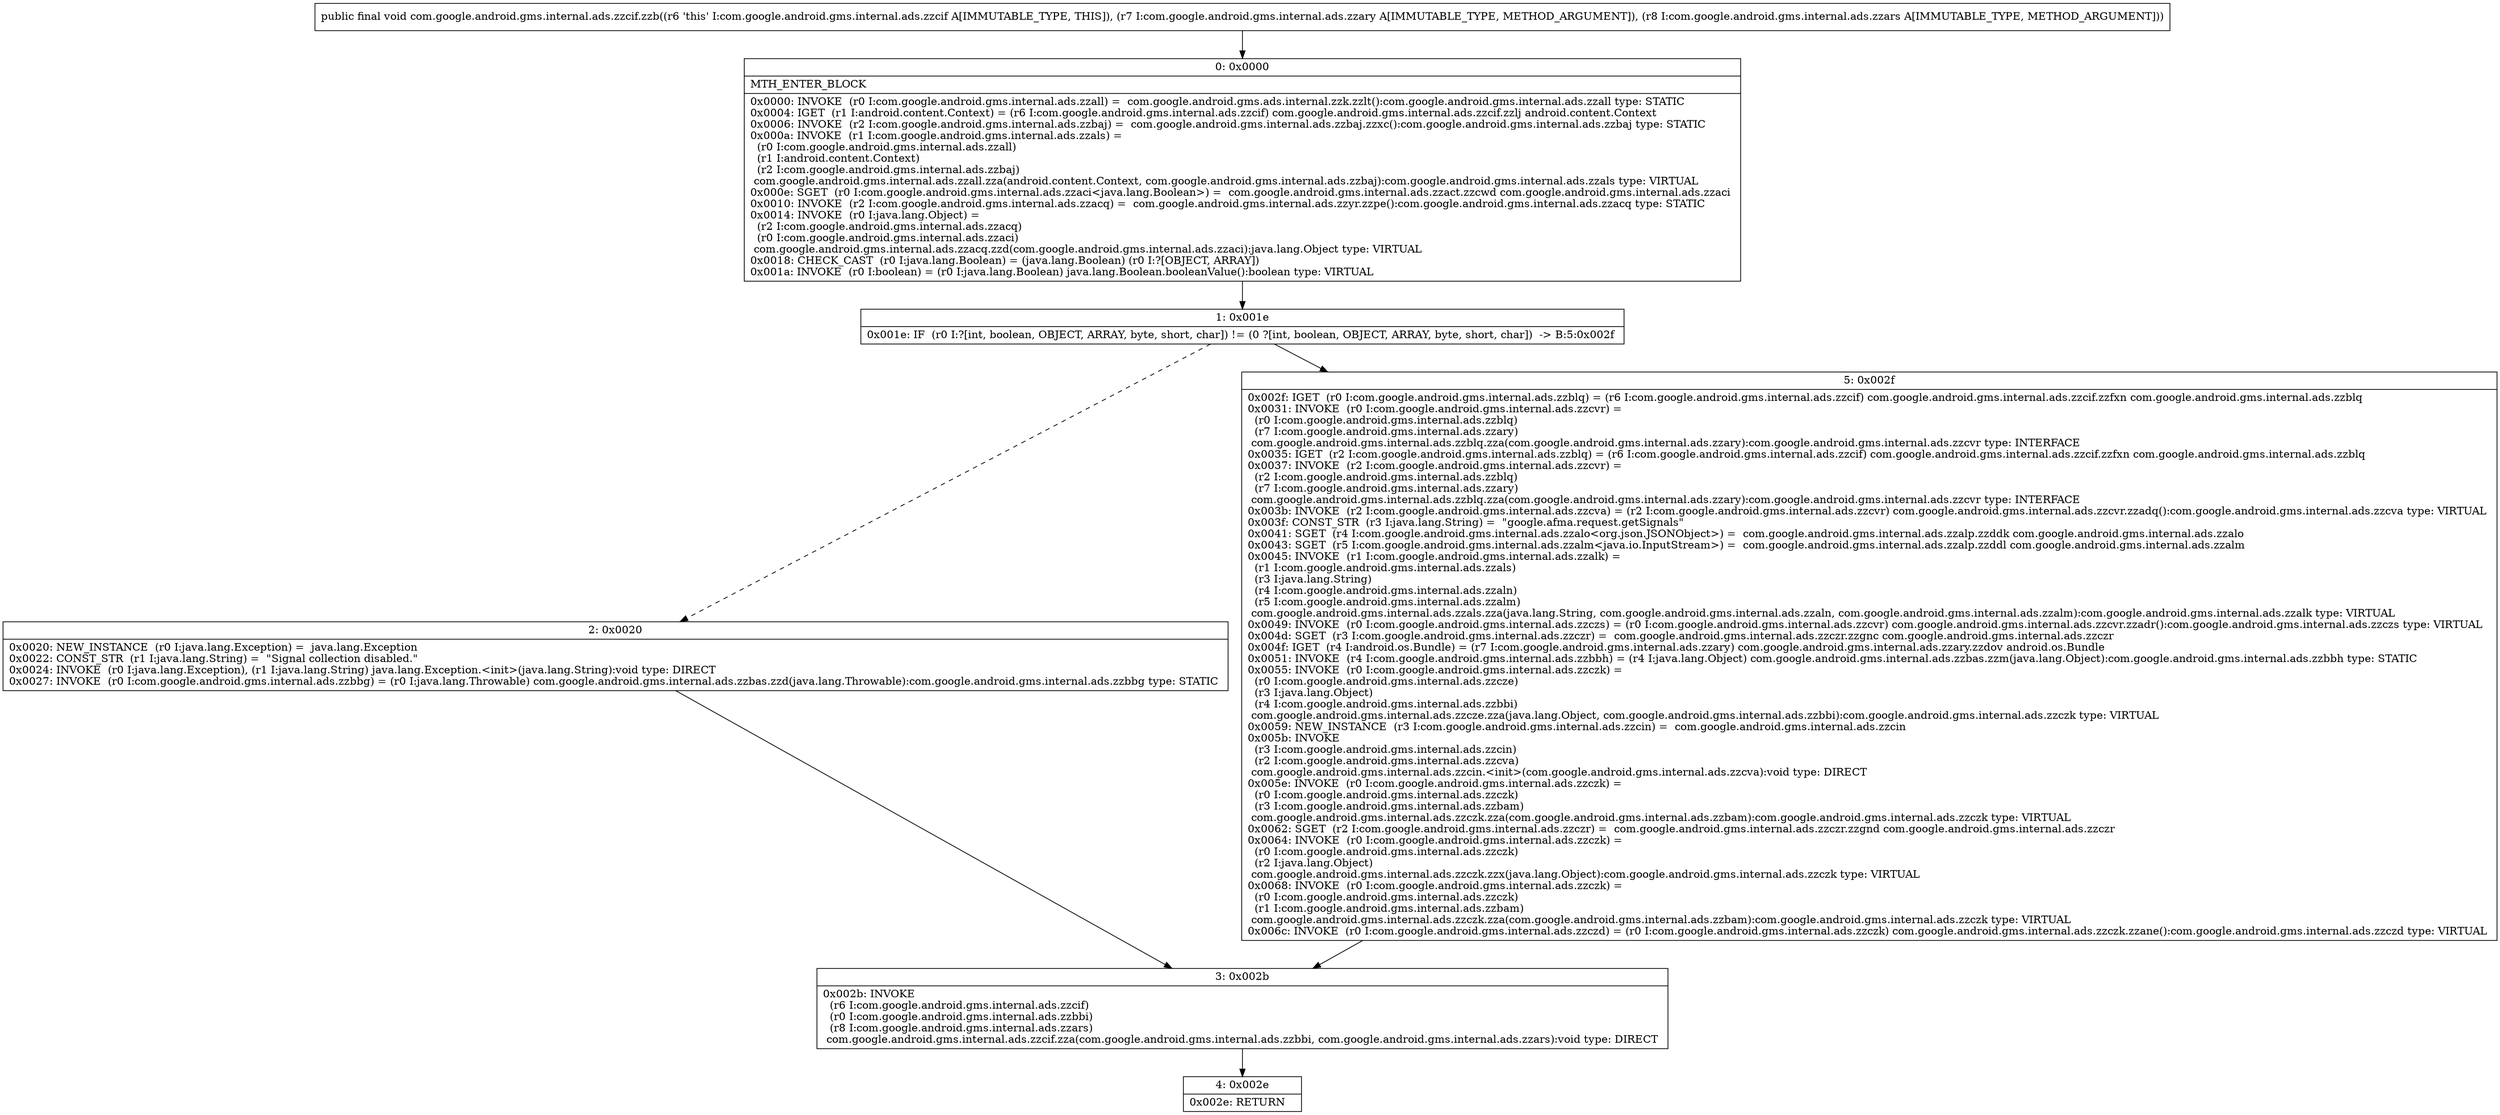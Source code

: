 digraph "CFG forcom.google.android.gms.internal.ads.zzcif.zzb(Lcom\/google\/android\/gms\/internal\/ads\/zzary;Lcom\/google\/android\/gms\/internal\/ads\/zzars;)V" {
Node_0 [shape=record,label="{0\:\ 0x0000|MTH_ENTER_BLOCK\l|0x0000: INVOKE  (r0 I:com.google.android.gms.internal.ads.zzall) =  com.google.android.gms.ads.internal.zzk.zzlt():com.google.android.gms.internal.ads.zzall type: STATIC \l0x0004: IGET  (r1 I:android.content.Context) = (r6 I:com.google.android.gms.internal.ads.zzcif) com.google.android.gms.internal.ads.zzcif.zzlj android.content.Context \l0x0006: INVOKE  (r2 I:com.google.android.gms.internal.ads.zzbaj) =  com.google.android.gms.internal.ads.zzbaj.zzxc():com.google.android.gms.internal.ads.zzbaj type: STATIC \l0x000a: INVOKE  (r1 I:com.google.android.gms.internal.ads.zzals) = \l  (r0 I:com.google.android.gms.internal.ads.zzall)\l  (r1 I:android.content.Context)\l  (r2 I:com.google.android.gms.internal.ads.zzbaj)\l com.google.android.gms.internal.ads.zzall.zza(android.content.Context, com.google.android.gms.internal.ads.zzbaj):com.google.android.gms.internal.ads.zzals type: VIRTUAL \l0x000e: SGET  (r0 I:com.google.android.gms.internal.ads.zzaci\<java.lang.Boolean\>) =  com.google.android.gms.internal.ads.zzact.zzcwd com.google.android.gms.internal.ads.zzaci \l0x0010: INVOKE  (r2 I:com.google.android.gms.internal.ads.zzacq) =  com.google.android.gms.internal.ads.zzyr.zzpe():com.google.android.gms.internal.ads.zzacq type: STATIC \l0x0014: INVOKE  (r0 I:java.lang.Object) = \l  (r2 I:com.google.android.gms.internal.ads.zzacq)\l  (r0 I:com.google.android.gms.internal.ads.zzaci)\l com.google.android.gms.internal.ads.zzacq.zzd(com.google.android.gms.internal.ads.zzaci):java.lang.Object type: VIRTUAL \l0x0018: CHECK_CAST  (r0 I:java.lang.Boolean) = (java.lang.Boolean) (r0 I:?[OBJECT, ARRAY]) \l0x001a: INVOKE  (r0 I:boolean) = (r0 I:java.lang.Boolean) java.lang.Boolean.booleanValue():boolean type: VIRTUAL \l}"];
Node_1 [shape=record,label="{1\:\ 0x001e|0x001e: IF  (r0 I:?[int, boolean, OBJECT, ARRAY, byte, short, char]) != (0 ?[int, boolean, OBJECT, ARRAY, byte, short, char])  \-\> B:5:0x002f \l}"];
Node_2 [shape=record,label="{2\:\ 0x0020|0x0020: NEW_INSTANCE  (r0 I:java.lang.Exception) =  java.lang.Exception \l0x0022: CONST_STR  (r1 I:java.lang.String) =  \"Signal collection disabled.\" \l0x0024: INVOKE  (r0 I:java.lang.Exception), (r1 I:java.lang.String) java.lang.Exception.\<init\>(java.lang.String):void type: DIRECT \l0x0027: INVOKE  (r0 I:com.google.android.gms.internal.ads.zzbbg) = (r0 I:java.lang.Throwable) com.google.android.gms.internal.ads.zzbas.zzd(java.lang.Throwable):com.google.android.gms.internal.ads.zzbbg type: STATIC \l}"];
Node_3 [shape=record,label="{3\:\ 0x002b|0x002b: INVOKE  \l  (r6 I:com.google.android.gms.internal.ads.zzcif)\l  (r0 I:com.google.android.gms.internal.ads.zzbbi)\l  (r8 I:com.google.android.gms.internal.ads.zzars)\l com.google.android.gms.internal.ads.zzcif.zza(com.google.android.gms.internal.ads.zzbbi, com.google.android.gms.internal.ads.zzars):void type: DIRECT \l}"];
Node_4 [shape=record,label="{4\:\ 0x002e|0x002e: RETURN   \l}"];
Node_5 [shape=record,label="{5\:\ 0x002f|0x002f: IGET  (r0 I:com.google.android.gms.internal.ads.zzblq) = (r6 I:com.google.android.gms.internal.ads.zzcif) com.google.android.gms.internal.ads.zzcif.zzfxn com.google.android.gms.internal.ads.zzblq \l0x0031: INVOKE  (r0 I:com.google.android.gms.internal.ads.zzcvr) = \l  (r0 I:com.google.android.gms.internal.ads.zzblq)\l  (r7 I:com.google.android.gms.internal.ads.zzary)\l com.google.android.gms.internal.ads.zzblq.zza(com.google.android.gms.internal.ads.zzary):com.google.android.gms.internal.ads.zzcvr type: INTERFACE \l0x0035: IGET  (r2 I:com.google.android.gms.internal.ads.zzblq) = (r6 I:com.google.android.gms.internal.ads.zzcif) com.google.android.gms.internal.ads.zzcif.zzfxn com.google.android.gms.internal.ads.zzblq \l0x0037: INVOKE  (r2 I:com.google.android.gms.internal.ads.zzcvr) = \l  (r2 I:com.google.android.gms.internal.ads.zzblq)\l  (r7 I:com.google.android.gms.internal.ads.zzary)\l com.google.android.gms.internal.ads.zzblq.zza(com.google.android.gms.internal.ads.zzary):com.google.android.gms.internal.ads.zzcvr type: INTERFACE \l0x003b: INVOKE  (r2 I:com.google.android.gms.internal.ads.zzcva) = (r2 I:com.google.android.gms.internal.ads.zzcvr) com.google.android.gms.internal.ads.zzcvr.zzadq():com.google.android.gms.internal.ads.zzcva type: VIRTUAL \l0x003f: CONST_STR  (r3 I:java.lang.String) =  \"google.afma.request.getSignals\" \l0x0041: SGET  (r4 I:com.google.android.gms.internal.ads.zzalo\<org.json.JSONObject\>) =  com.google.android.gms.internal.ads.zzalp.zzddk com.google.android.gms.internal.ads.zzalo \l0x0043: SGET  (r5 I:com.google.android.gms.internal.ads.zzalm\<java.io.InputStream\>) =  com.google.android.gms.internal.ads.zzalp.zzddl com.google.android.gms.internal.ads.zzalm \l0x0045: INVOKE  (r1 I:com.google.android.gms.internal.ads.zzalk) = \l  (r1 I:com.google.android.gms.internal.ads.zzals)\l  (r3 I:java.lang.String)\l  (r4 I:com.google.android.gms.internal.ads.zzaln)\l  (r5 I:com.google.android.gms.internal.ads.zzalm)\l com.google.android.gms.internal.ads.zzals.zza(java.lang.String, com.google.android.gms.internal.ads.zzaln, com.google.android.gms.internal.ads.zzalm):com.google.android.gms.internal.ads.zzalk type: VIRTUAL \l0x0049: INVOKE  (r0 I:com.google.android.gms.internal.ads.zzczs) = (r0 I:com.google.android.gms.internal.ads.zzcvr) com.google.android.gms.internal.ads.zzcvr.zzadr():com.google.android.gms.internal.ads.zzczs type: VIRTUAL \l0x004d: SGET  (r3 I:com.google.android.gms.internal.ads.zzczr) =  com.google.android.gms.internal.ads.zzczr.zzgnc com.google.android.gms.internal.ads.zzczr \l0x004f: IGET  (r4 I:android.os.Bundle) = (r7 I:com.google.android.gms.internal.ads.zzary) com.google.android.gms.internal.ads.zzary.zzdov android.os.Bundle \l0x0051: INVOKE  (r4 I:com.google.android.gms.internal.ads.zzbbh) = (r4 I:java.lang.Object) com.google.android.gms.internal.ads.zzbas.zzm(java.lang.Object):com.google.android.gms.internal.ads.zzbbh type: STATIC \l0x0055: INVOKE  (r0 I:com.google.android.gms.internal.ads.zzczk) = \l  (r0 I:com.google.android.gms.internal.ads.zzcze)\l  (r3 I:java.lang.Object)\l  (r4 I:com.google.android.gms.internal.ads.zzbbi)\l com.google.android.gms.internal.ads.zzcze.zza(java.lang.Object, com.google.android.gms.internal.ads.zzbbi):com.google.android.gms.internal.ads.zzczk type: VIRTUAL \l0x0059: NEW_INSTANCE  (r3 I:com.google.android.gms.internal.ads.zzcin) =  com.google.android.gms.internal.ads.zzcin \l0x005b: INVOKE  \l  (r3 I:com.google.android.gms.internal.ads.zzcin)\l  (r2 I:com.google.android.gms.internal.ads.zzcva)\l com.google.android.gms.internal.ads.zzcin.\<init\>(com.google.android.gms.internal.ads.zzcva):void type: DIRECT \l0x005e: INVOKE  (r0 I:com.google.android.gms.internal.ads.zzczk) = \l  (r0 I:com.google.android.gms.internal.ads.zzczk)\l  (r3 I:com.google.android.gms.internal.ads.zzbam)\l com.google.android.gms.internal.ads.zzczk.zza(com.google.android.gms.internal.ads.zzbam):com.google.android.gms.internal.ads.zzczk type: VIRTUAL \l0x0062: SGET  (r2 I:com.google.android.gms.internal.ads.zzczr) =  com.google.android.gms.internal.ads.zzczr.zzgnd com.google.android.gms.internal.ads.zzczr \l0x0064: INVOKE  (r0 I:com.google.android.gms.internal.ads.zzczk) = \l  (r0 I:com.google.android.gms.internal.ads.zzczk)\l  (r2 I:java.lang.Object)\l com.google.android.gms.internal.ads.zzczk.zzx(java.lang.Object):com.google.android.gms.internal.ads.zzczk type: VIRTUAL \l0x0068: INVOKE  (r0 I:com.google.android.gms.internal.ads.zzczk) = \l  (r0 I:com.google.android.gms.internal.ads.zzczk)\l  (r1 I:com.google.android.gms.internal.ads.zzbam)\l com.google.android.gms.internal.ads.zzczk.zza(com.google.android.gms.internal.ads.zzbam):com.google.android.gms.internal.ads.zzczk type: VIRTUAL \l0x006c: INVOKE  (r0 I:com.google.android.gms.internal.ads.zzczd) = (r0 I:com.google.android.gms.internal.ads.zzczk) com.google.android.gms.internal.ads.zzczk.zzane():com.google.android.gms.internal.ads.zzczd type: VIRTUAL \l}"];
MethodNode[shape=record,label="{public final void com.google.android.gms.internal.ads.zzcif.zzb((r6 'this' I:com.google.android.gms.internal.ads.zzcif A[IMMUTABLE_TYPE, THIS]), (r7 I:com.google.android.gms.internal.ads.zzary A[IMMUTABLE_TYPE, METHOD_ARGUMENT]), (r8 I:com.google.android.gms.internal.ads.zzars A[IMMUTABLE_TYPE, METHOD_ARGUMENT])) }"];
MethodNode -> Node_0;
Node_0 -> Node_1;
Node_1 -> Node_2[style=dashed];
Node_1 -> Node_5;
Node_2 -> Node_3;
Node_3 -> Node_4;
Node_5 -> Node_3;
}

